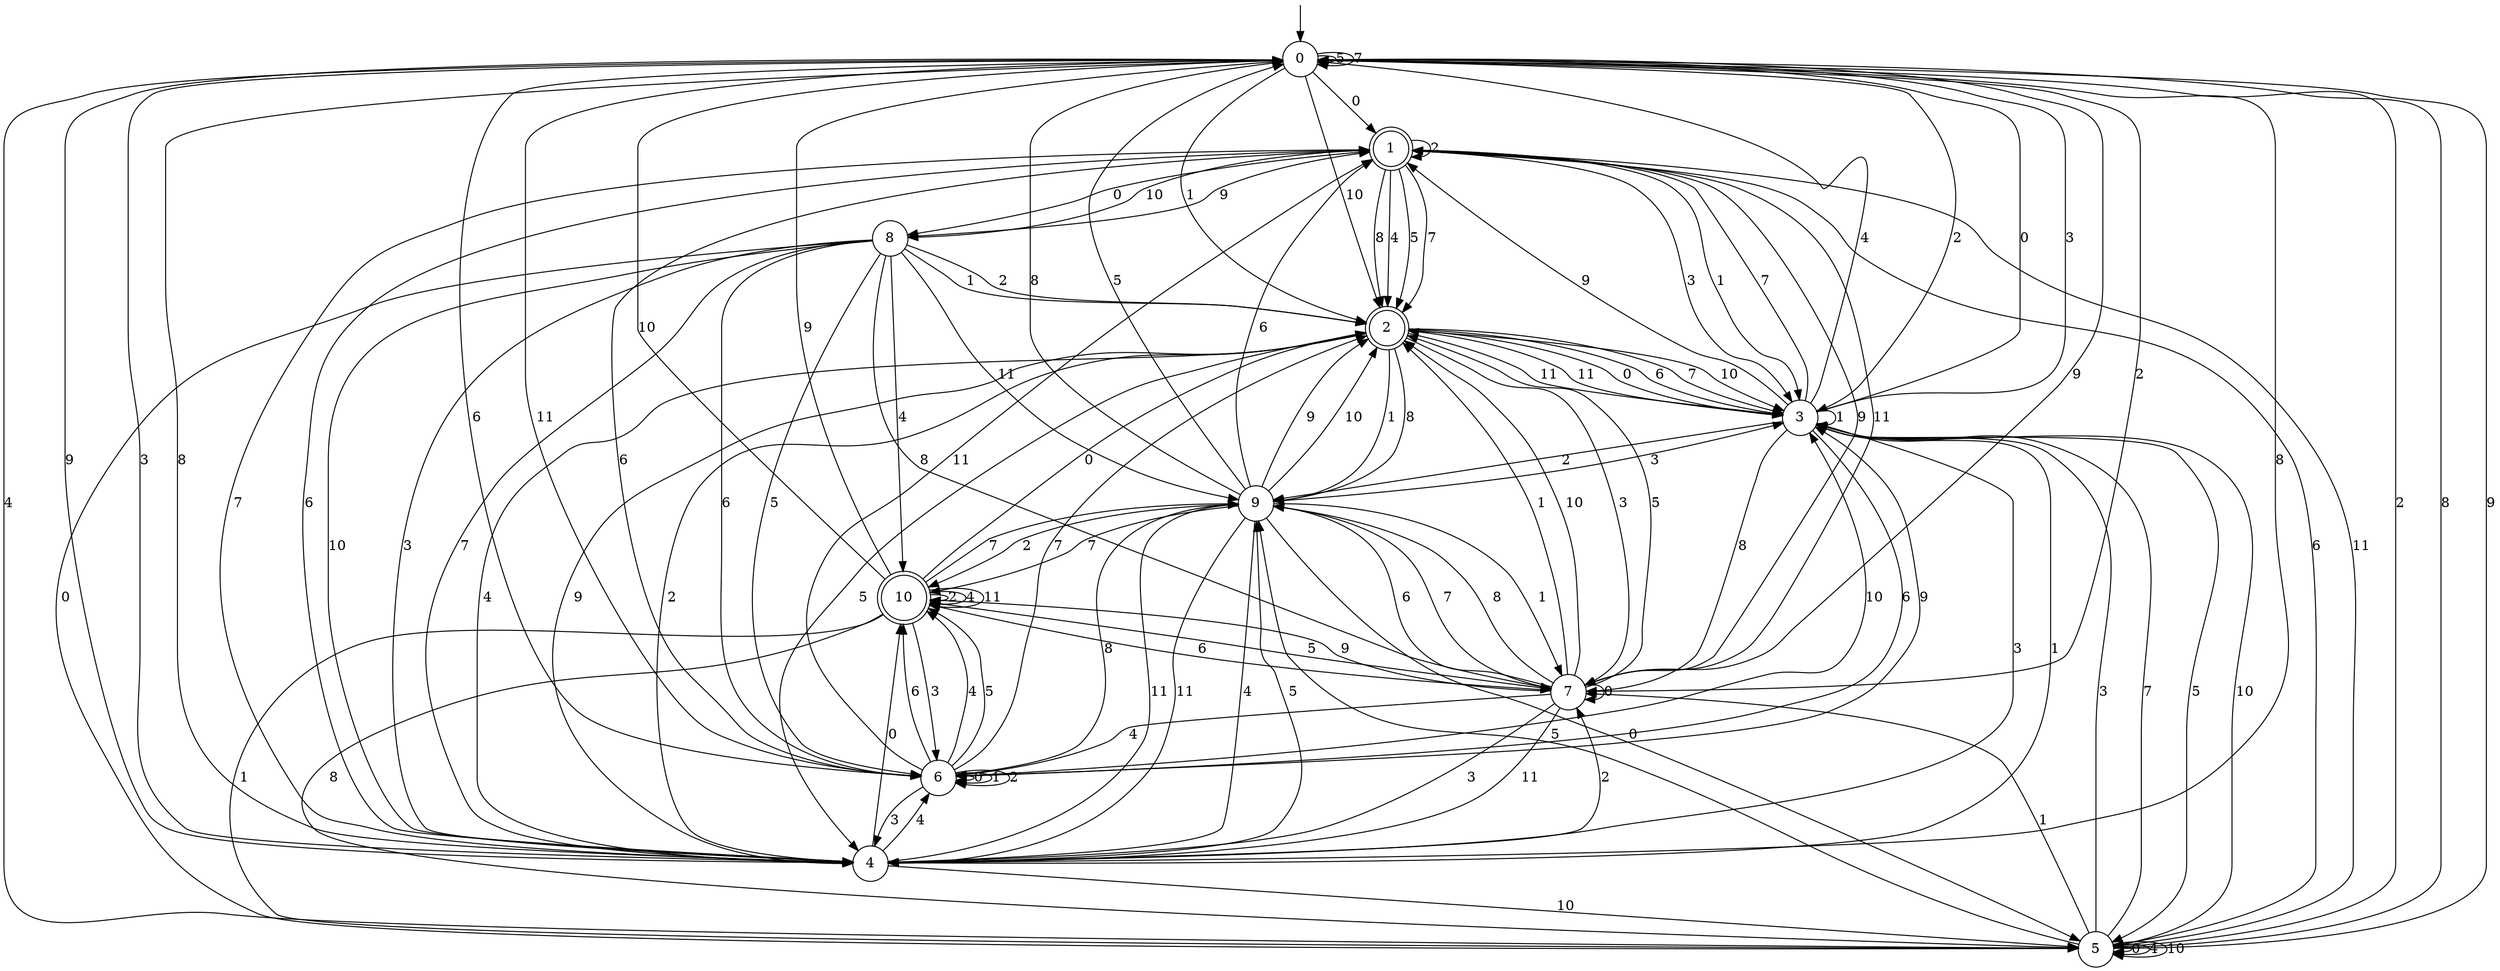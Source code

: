 digraph g {

	s0 [shape="circle" label="0"];
	s1 [shape="doublecircle" label="1"];
	s2 [shape="doublecircle" label="2"];
	s3 [shape="circle" label="3"];
	s4 [shape="circle" label="4"];
	s5 [shape="circle" label="5"];
	s6 [shape="circle" label="6"];
	s7 [shape="circle" label="7"];
	s8 [shape="circle" label="8"];
	s9 [shape="circle" label="9"];
	s10 [shape="doublecircle" label="10"];
	s0 -> s1 [label="0"];
	s0 -> s2 [label="1"];
	s0 -> s3 [label="2"];
	s0 -> s4 [label="3"];
	s0 -> s5 [label="4"];
	s0 -> s0 [label="5"];
	s0 -> s6 [label="6"];
	s0 -> s0 [label="7"];
	s0 -> s4 [label="8"];
	s0 -> s7 [label="9"];
	s0 -> s2 [label="10"];
	s0 -> s6 [label="11"];
	s1 -> s8 [label="0"];
	s1 -> s3 [label="1"];
	s1 -> s1 [label="2"];
	s1 -> s3 [label="3"];
	s1 -> s2 [label="4"];
	s1 -> s2 [label="5"];
	s1 -> s6 [label="6"];
	s1 -> s2 [label="7"];
	s1 -> s2 [label="8"];
	s1 -> s7 [label="9"];
	s1 -> s8 [label="10"];
	s1 -> s7 [label="11"];
	s2 -> s3 [label="0"];
	s2 -> s9 [label="1"];
	s2 -> s4 [label="2"];
	s2 -> s7 [label="3"];
	s2 -> s4 [label="4"];
	s2 -> s4 [label="5"];
	s2 -> s3 [label="6"];
	s2 -> s3 [label="7"];
	s2 -> s9 [label="8"];
	s2 -> s4 [label="9"];
	s2 -> s3 [label="10"];
	s2 -> s3 [label="11"];
	s3 -> s0 [label="0"];
	s3 -> s3 [label="1"];
	s3 -> s9 [label="2"];
	s3 -> s0 [label="3"];
	s3 -> s0 [label="4"];
	s3 -> s5 [label="5"];
	s3 -> s6 [label="6"];
	s3 -> s1 [label="7"];
	s3 -> s7 [label="8"];
	s3 -> s1 [label="9"];
	s3 -> s5 [label="10"];
	s3 -> s2 [label="11"];
	s4 -> s10 [label="0"];
	s4 -> s3 [label="1"];
	s4 -> s7 [label="2"];
	s4 -> s3 [label="3"];
	s4 -> s6 [label="4"];
	s4 -> s9 [label="5"];
	s4 -> s1 [label="6"];
	s4 -> s1 [label="7"];
	s4 -> s0 [label="8"];
	s4 -> s0 [label="9"];
	s4 -> s5 [label="10"];
	s4 -> s9 [label="11"];
	s5 -> s5 [label="0"];
	s5 -> s7 [label="1"];
	s5 -> s0 [label="2"];
	s5 -> s3 [label="3"];
	s5 -> s5 [label="4"];
	s5 -> s9 [label="5"];
	s5 -> s1 [label="6"];
	s5 -> s3 [label="7"];
	s5 -> s0 [label="8"];
	s5 -> s0 [label="9"];
	s5 -> s5 [label="10"];
	s5 -> s1 [label="11"];
	s6 -> s6 [label="0"];
	s6 -> s6 [label="1"];
	s6 -> s6 [label="2"];
	s6 -> s4 [label="3"];
	s6 -> s10 [label="4"];
	s6 -> s10 [label="5"];
	s6 -> s10 [label="6"];
	s6 -> s2 [label="7"];
	s6 -> s9 [label="8"];
	s6 -> s3 [label="9"];
	s6 -> s3 [label="10"];
	s6 -> s1 [label="11"];
	s7 -> s7 [label="0"];
	s7 -> s2 [label="1"];
	s7 -> s0 [label="2"];
	s7 -> s4 [label="3"];
	s7 -> s6 [label="4"];
	s7 -> s2 [label="5"];
	s7 -> s9 [label="6"];
	s7 -> s9 [label="7"];
	s7 -> s9 [label="8"];
	s7 -> s10 [label="9"];
	s7 -> s2 [label="10"];
	s7 -> s4 [label="11"];
	s8 -> s5 [label="0"];
	s8 -> s2 [label="1"];
	s8 -> s2 [label="2"];
	s8 -> s4 [label="3"];
	s8 -> s10 [label="4"];
	s8 -> s6 [label="5"];
	s8 -> s6 [label="6"];
	s8 -> s4 [label="7"];
	s8 -> s7 [label="8"];
	s8 -> s1 [label="9"];
	s8 -> s4 [label="10"];
	s8 -> s9 [label="11"];
	s9 -> s5 [label="0"];
	s9 -> s7 [label="1"];
	s9 -> s10 [label="2"];
	s9 -> s3 [label="3"];
	s9 -> s4 [label="4"];
	s9 -> s0 [label="5"];
	s9 -> s1 [label="6"];
	s9 -> s10 [label="7"];
	s9 -> s0 [label="8"];
	s9 -> s2 [label="9"];
	s9 -> s2 [label="10"];
	s9 -> s4 [label="11"];
	s10 -> s2 [label="0"];
	s10 -> s5 [label="1"];
	s10 -> s10 [label="2"];
	s10 -> s6 [label="3"];
	s10 -> s10 [label="4"];
	s10 -> s7 [label="5"];
	s10 -> s7 [label="6"];
	s10 -> s9 [label="7"];
	s10 -> s5 [label="8"];
	s10 -> s0 [label="9"];
	s10 -> s0 [label="10"];
	s10 -> s10 [label="11"];

__start0 [label="" shape="none" width="0" height="0"];
__start0 -> s0;

}
